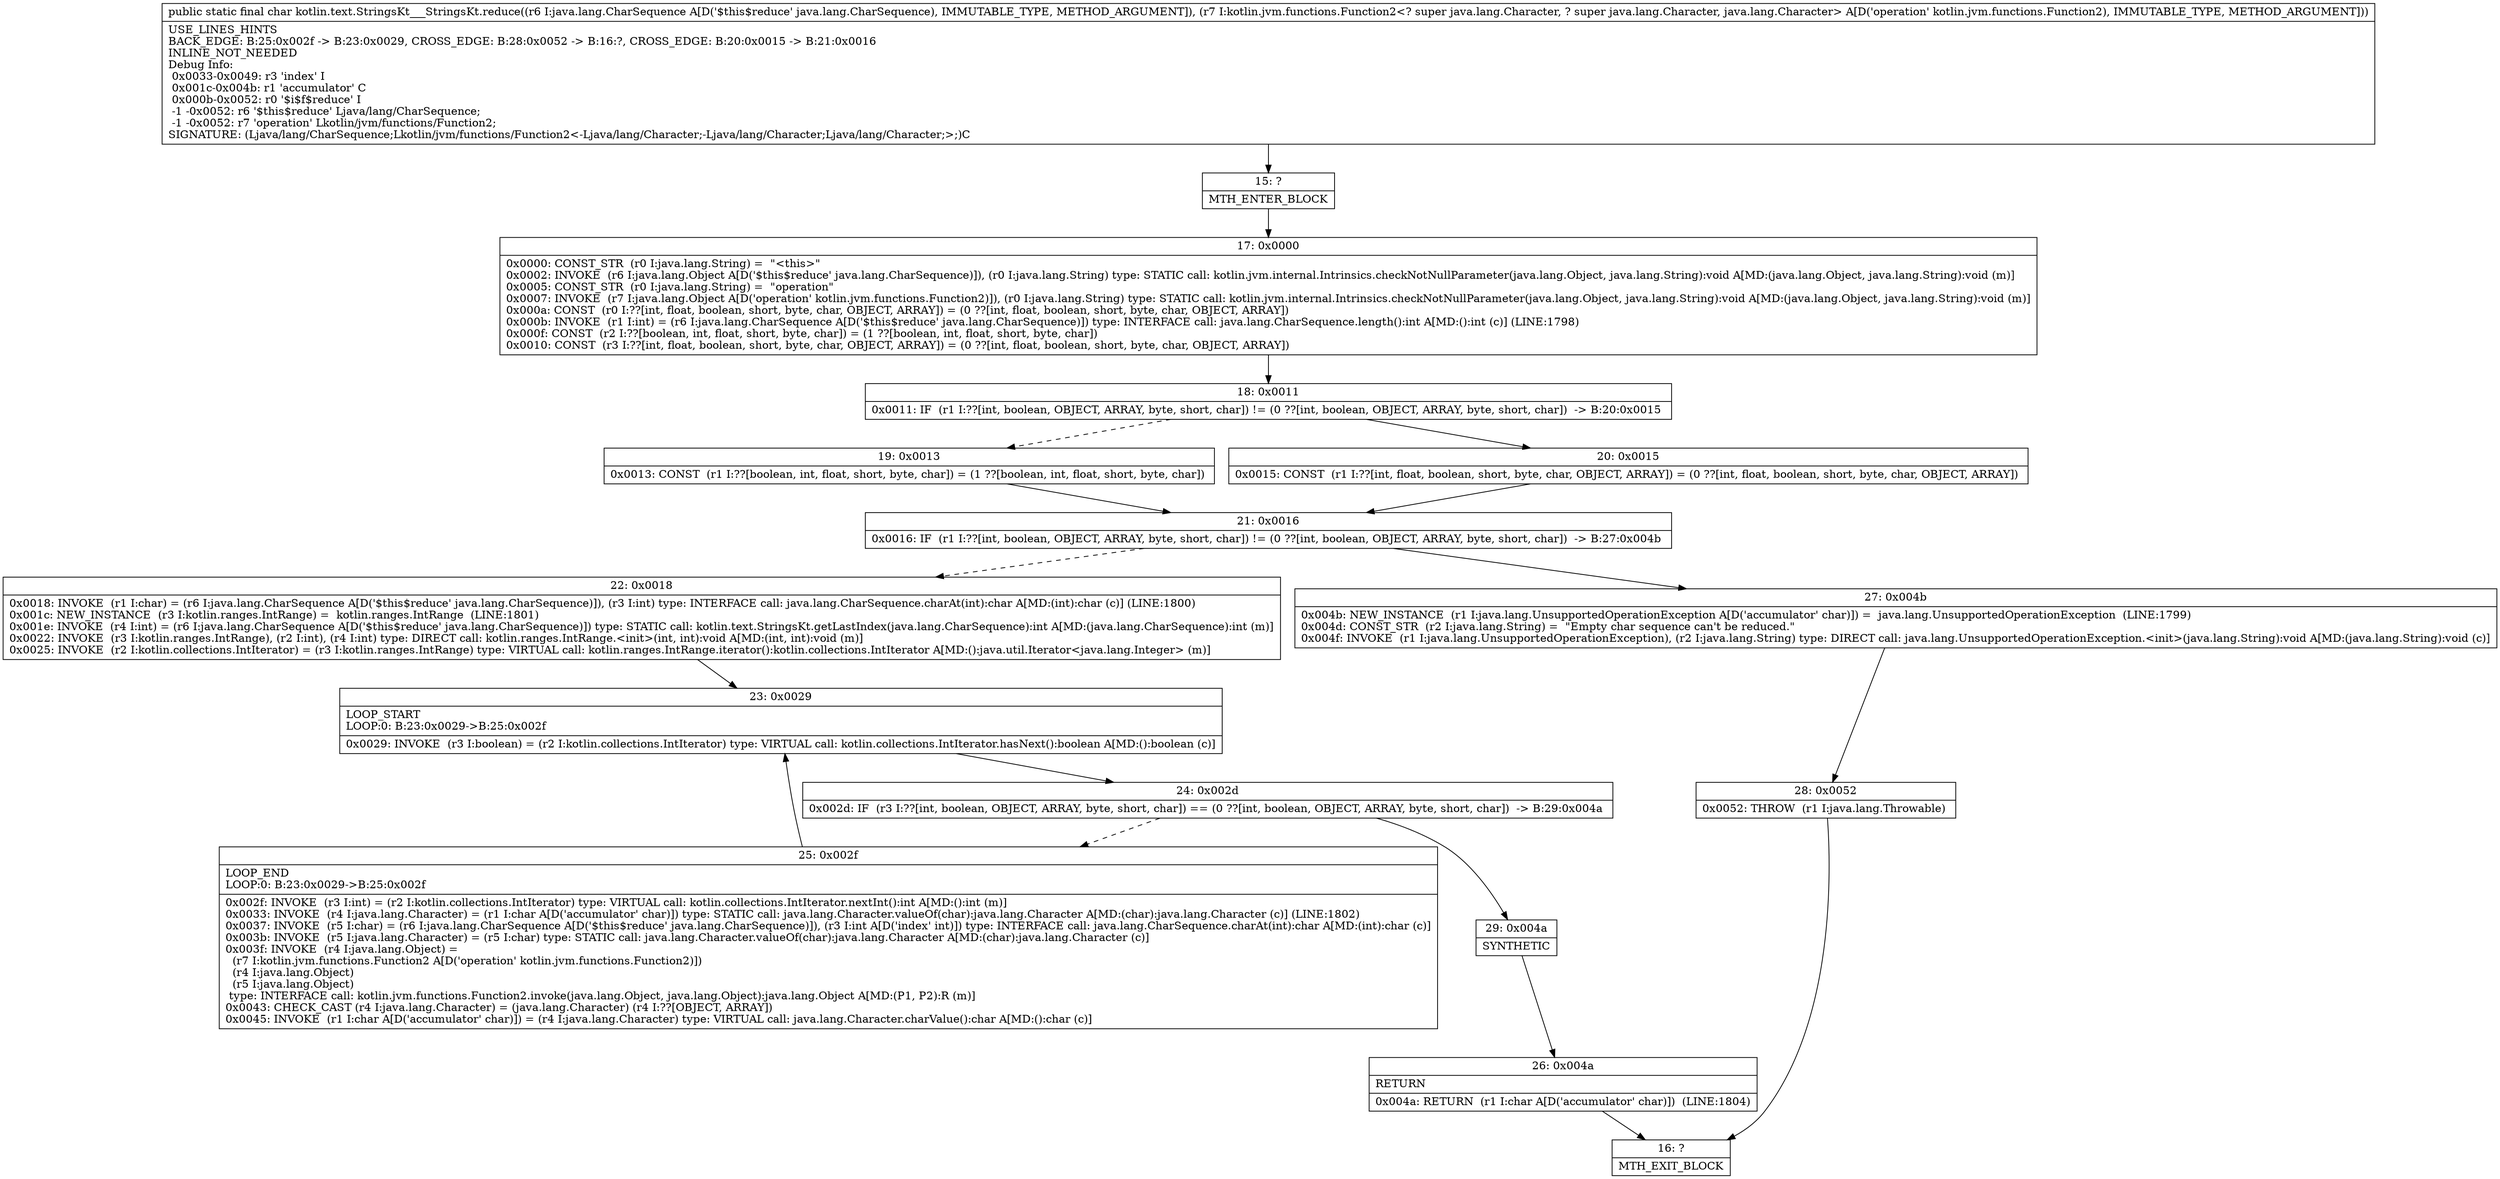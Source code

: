 digraph "CFG forkotlin.text.StringsKt___StringsKt.reduce(Ljava\/lang\/CharSequence;Lkotlin\/jvm\/functions\/Function2;)C" {
Node_15 [shape=record,label="{15\:\ ?|MTH_ENTER_BLOCK\l}"];
Node_17 [shape=record,label="{17\:\ 0x0000|0x0000: CONST_STR  (r0 I:java.lang.String) =  \"\<this\>\" \l0x0002: INVOKE  (r6 I:java.lang.Object A[D('$this$reduce' java.lang.CharSequence)]), (r0 I:java.lang.String) type: STATIC call: kotlin.jvm.internal.Intrinsics.checkNotNullParameter(java.lang.Object, java.lang.String):void A[MD:(java.lang.Object, java.lang.String):void (m)]\l0x0005: CONST_STR  (r0 I:java.lang.String) =  \"operation\" \l0x0007: INVOKE  (r7 I:java.lang.Object A[D('operation' kotlin.jvm.functions.Function2)]), (r0 I:java.lang.String) type: STATIC call: kotlin.jvm.internal.Intrinsics.checkNotNullParameter(java.lang.Object, java.lang.String):void A[MD:(java.lang.Object, java.lang.String):void (m)]\l0x000a: CONST  (r0 I:??[int, float, boolean, short, byte, char, OBJECT, ARRAY]) = (0 ??[int, float, boolean, short, byte, char, OBJECT, ARRAY]) \l0x000b: INVOKE  (r1 I:int) = (r6 I:java.lang.CharSequence A[D('$this$reduce' java.lang.CharSequence)]) type: INTERFACE call: java.lang.CharSequence.length():int A[MD:():int (c)] (LINE:1798)\l0x000f: CONST  (r2 I:??[boolean, int, float, short, byte, char]) = (1 ??[boolean, int, float, short, byte, char]) \l0x0010: CONST  (r3 I:??[int, float, boolean, short, byte, char, OBJECT, ARRAY]) = (0 ??[int, float, boolean, short, byte, char, OBJECT, ARRAY]) \l}"];
Node_18 [shape=record,label="{18\:\ 0x0011|0x0011: IF  (r1 I:??[int, boolean, OBJECT, ARRAY, byte, short, char]) != (0 ??[int, boolean, OBJECT, ARRAY, byte, short, char])  \-\> B:20:0x0015 \l}"];
Node_19 [shape=record,label="{19\:\ 0x0013|0x0013: CONST  (r1 I:??[boolean, int, float, short, byte, char]) = (1 ??[boolean, int, float, short, byte, char]) \l}"];
Node_21 [shape=record,label="{21\:\ 0x0016|0x0016: IF  (r1 I:??[int, boolean, OBJECT, ARRAY, byte, short, char]) != (0 ??[int, boolean, OBJECT, ARRAY, byte, short, char])  \-\> B:27:0x004b \l}"];
Node_22 [shape=record,label="{22\:\ 0x0018|0x0018: INVOKE  (r1 I:char) = (r6 I:java.lang.CharSequence A[D('$this$reduce' java.lang.CharSequence)]), (r3 I:int) type: INTERFACE call: java.lang.CharSequence.charAt(int):char A[MD:(int):char (c)] (LINE:1800)\l0x001c: NEW_INSTANCE  (r3 I:kotlin.ranges.IntRange) =  kotlin.ranges.IntRange  (LINE:1801)\l0x001e: INVOKE  (r4 I:int) = (r6 I:java.lang.CharSequence A[D('$this$reduce' java.lang.CharSequence)]) type: STATIC call: kotlin.text.StringsKt.getLastIndex(java.lang.CharSequence):int A[MD:(java.lang.CharSequence):int (m)]\l0x0022: INVOKE  (r3 I:kotlin.ranges.IntRange), (r2 I:int), (r4 I:int) type: DIRECT call: kotlin.ranges.IntRange.\<init\>(int, int):void A[MD:(int, int):void (m)]\l0x0025: INVOKE  (r2 I:kotlin.collections.IntIterator) = (r3 I:kotlin.ranges.IntRange) type: VIRTUAL call: kotlin.ranges.IntRange.iterator():kotlin.collections.IntIterator A[MD:():java.util.Iterator\<java.lang.Integer\> (m)]\l}"];
Node_23 [shape=record,label="{23\:\ 0x0029|LOOP_START\lLOOP:0: B:23:0x0029\-\>B:25:0x002f\l|0x0029: INVOKE  (r3 I:boolean) = (r2 I:kotlin.collections.IntIterator) type: VIRTUAL call: kotlin.collections.IntIterator.hasNext():boolean A[MD:():boolean (c)]\l}"];
Node_24 [shape=record,label="{24\:\ 0x002d|0x002d: IF  (r3 I:??[int, boolean, OBJECT, ARRAY, byte, short, char]) == (0 ??[int, boolean, OBJECT, ARRAY, byte, short, char])  \-\> B:29:0x004a \l}"];
Node_25 [shape=record,label="{25\:\ 0x002f|LOOP_END\lLOOP:0: B:23:0x0029\-\>B:25:0x002f\l|0x002f: INVOKE  (r3 I:int) = (r2 I:kotlin.collections.IntIterator) type: VIRTUAL call: kotlin.collections.IntIterator.nextInt():int A[MD:():int (m)]\l0x0033: INVOKE  (r4 I:java.lang.Character) = (r1 I:char A[D('accumulator' char)]) type: STATIC call: java.lang.Character.valueOf(char):java.lang.Character A[MD:(char):java.lang.Character (c)] (LINE:1802)\l0x0037: INVOKE  (r5 I:char) = (r6 I:java.lang.CharSequence A[D('$this$reduce' java.lang.CharSequence)]), (r3 I:int A[D('index' int)]) type: INTERFACE call: java.lang.CharSequence.charAt(int):char A[MD:(int):char (c)]\l0x003b: INVOKE  (r5 I:java.lang.Character) = (r5 I:char) type: STATIC call: java.lang.Character.valueOf(char):java.lang.Character A[MD:(char):java.lang.Character (c)]\l0x003f: INVOKE  (r4 I:java.lang.Object) = \l  (r7 I:kotlin.jvm.functions.Function2 A[D('operation' kotlin.jvm.functions.Function2)])\l  (r4 I:java.lang.Object)\l  (r5 I:java.lang.Object)\l type: INTERFACE call: kotlin.jvm.functions.Function2.invoke(java.lang.Object, java.lang.Object):java.lang.Object A[MD:(P1, P2):R (m)]\l0x0043: CHECK_CAST (r4 I:java.lang.Character) = (java.lang.Character) (r4 I:??[OBJECT, ARRAY]) \l0x0045: INVOKE  (r1 I:char A[D('accumulator' char)]) = (r4 I:java.lang.Character) type: VIRTUAL call: java.lang.Character.charValue():char A[MD:():char (c)]\l}"];
Node_29 [shape=record,label="{29\:\ 0x004a|SYNTHETIC\l}"];
Node_26 [shape=record,label="{26\:\ 0x004a|RETURN\l|0x004a: RETURN  (r1 I:char A[D('accumulator' char)])  (LINE:1804)\l}"];
Node_16 [shape=record,label="{16\:\ ?|MTH_EXIT_BLOCK\l}"];
Node_27 [shape=record,label="{27\:\ 0x004b|0x004b: NEW_INSTANCE  (r1 I:java.lang.UnsupportedOperationException A[D('accumulator' char)]) =  java.lang.UnsupportedOperationException  (LINE:1799)\l0x004d: CONST_STR  (r2 I:java.lang.String) =  \"Empty char sequence can't be reduced.\" \l0x004f: INVOKE  (r1 I:java.lang.UnsupportedOperationException), (r2 I:java.lang.String) type: DIRECT call: java.lang.UnsupportedOperationException.\<init\>(java.lang.String):void A[MD:(java.lang.String):void (c)]\l}"];
Node_28 [shape=record,label="{28\:\ 0x0052|0x0052: THROW  (r1 I:java.lang.Throwable) \l}"];
Node_20 [shape=record,label="{20\:\ 0x0015|0x0015: CONST  (r1 I:??[int, float, boolean, short, byte, char, OBJECT, ARRAY]) = (0 ??[int, float, boolean, short, byte, char, OBJECT, ARRAY]) \l}"];
MethodNode[shape=record,label="{public static final char kotlin.text.StringsKt___StringsKt.reduce((r6 I:java.lang.CharSequence A[D('$this$reduce' java.lang.CharSequence), IMMUTABLE_TYPE, METHOD_ARGUMENT]), (r7 I:kotlin.jvm.functions.Function2\<? super java.lang.Character, ? super java.lang.Character, java.lang.Character\> A[D('operation' kotlin.jvm.functions.Function2), IMMUTABLE_TYPE, METHOD_ARGUMENT]))  | USE_LINES_HINTS\lBACK_EDGE: B:25:0x002f \-\> B:23:0x0029, CROSS_EDGE: B:28:0x0052 \-\> B:16:?, CROSS_EDGE: B:20:0x0015 \-\> B:21:0x0016\lINLINE_NOT_NEEDED\lDebug Info:\l  0x0033\-0x0049: r3 'index' I\l  0x001c\-0x004b: r1 'accumulator' C\l  0x000b\-0x0052: r0 '$i$f$reduce' I\l  \-1 \-0x0052: r6 '$this$reduce' Ljava\/lang\/CharSequence;\l  \-1 \-0x0052: r7 'operation' Lkotlin\/jvm\/functions\/Function2;\lSIGNATURE: (Ljava\/lang\/CharSequence;Lkotlin\/jvm\/functions\/Function2\<\-Ljava\/lang\/Character;\-Ljava\/lang\/Character;Ljava\/lang\/Character;\>;)C\l}"];
MethodNode -> Node_15;Node_15 -> Node_17;
Node_17 -> Node_18;
Node_18 -> Node_19[style=dashed];
Node_18 -> Node_20;
Node_19 -> Node_21;
Node_21 -> Node_22[style=dashed];
Node_21 -> Node_27;
Node_22 -> Node_23;
Node_23 -> Node_24;
Node_24 -> Node_25[style=dashed];
Node_24 -> Node_29;
Node_25 -> Node_23;
Node_29 -> Node_26;
Node_26 -> Node_16;
Node_27 -> Node_28;
Node_28 -> Node_16;
Node_20 -> Node_21;
}

